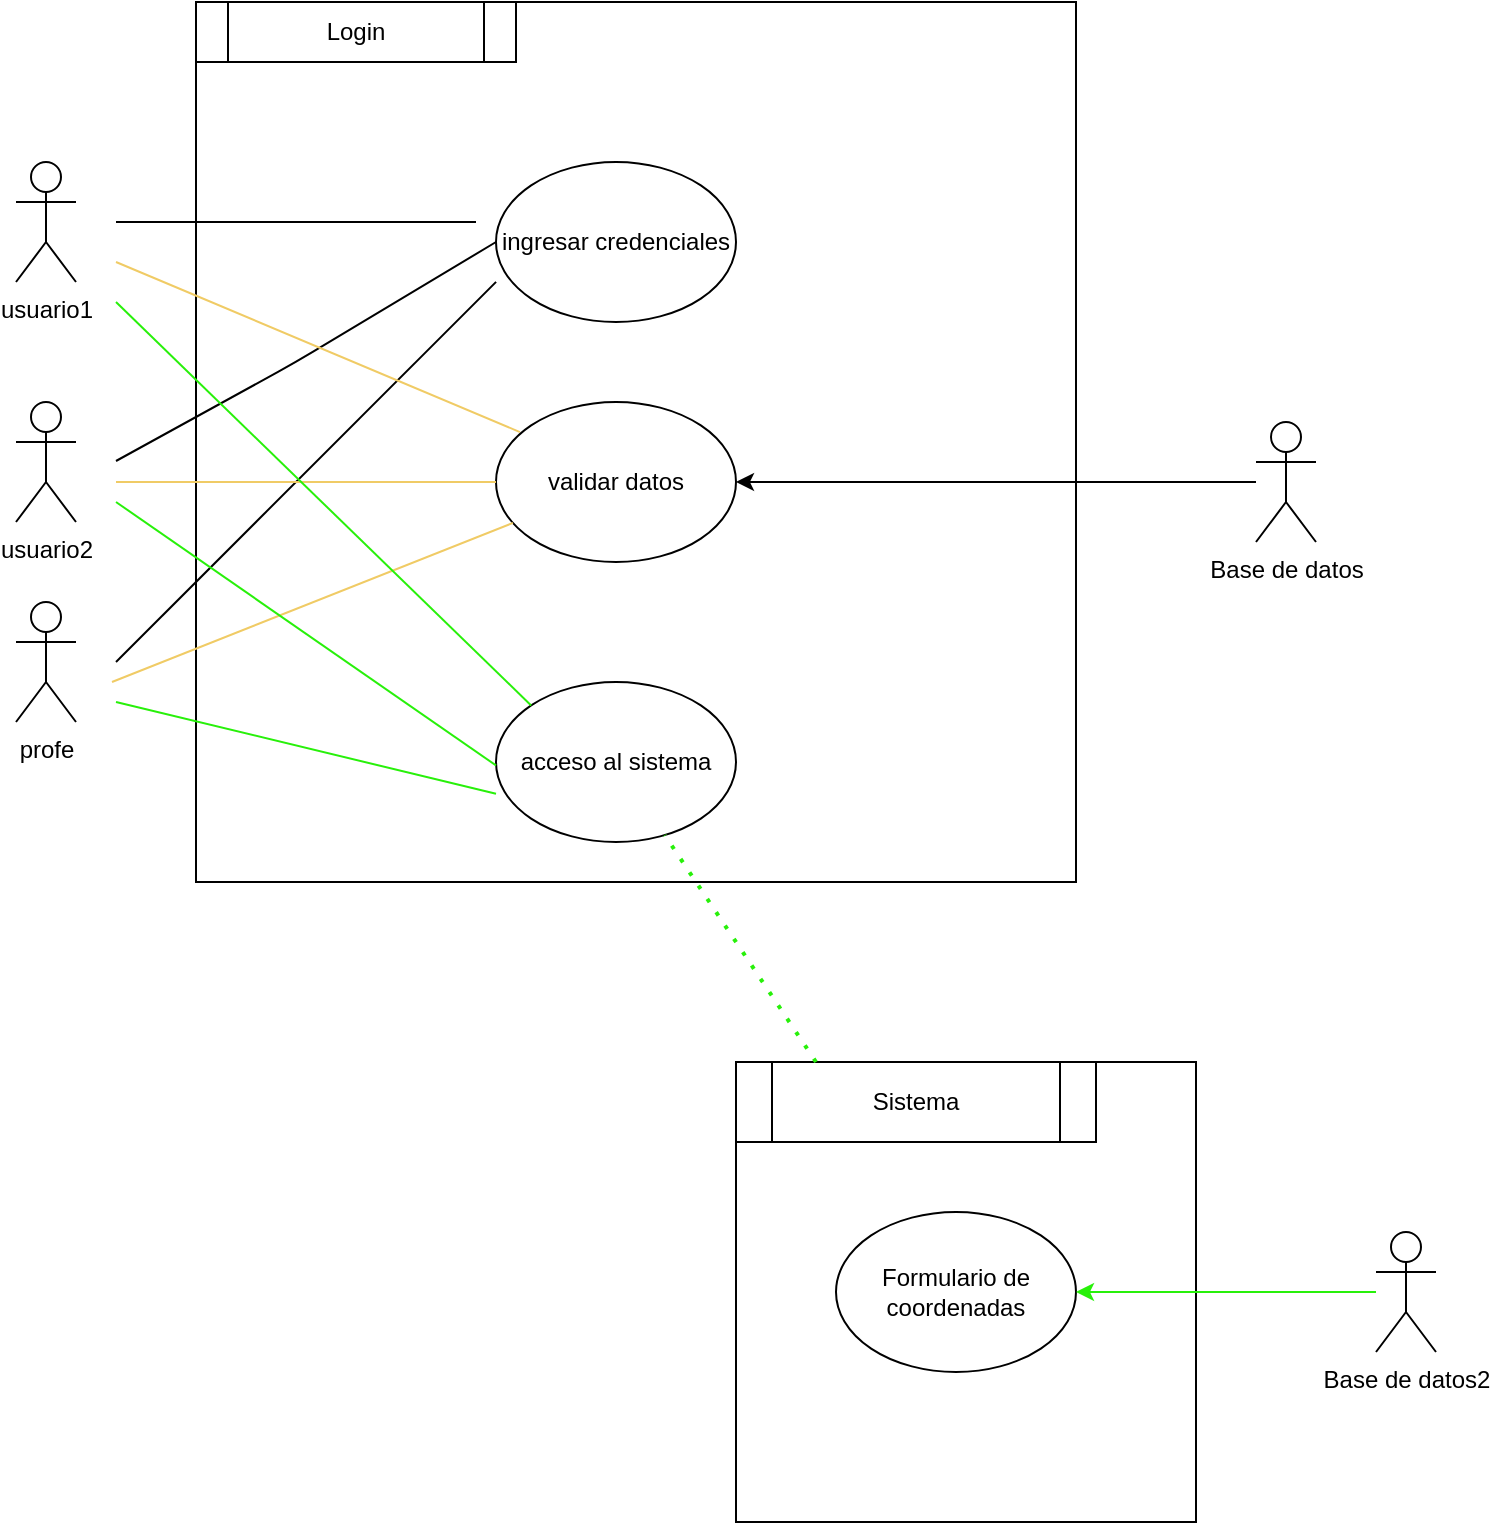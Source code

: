 <mxfile>
    <diagram id="t2S4TYQtntQy6xutY5KT" name="Page-1">
        <mxGraphModel dx="1273" dy="863" grid="1" gridSize="10" guides="1" tooltips="1" connect="1" arrows="1" fold="1" page="1" pageScale="1" pageWidth="827" pageHeight="1169" math="0" shadow="0">
            <root>
                <mxCell id="0"/>
                <mxCell id="1" parent="0"/>
                <mxCell id="2" value="usuario1" style="shape=umlActor;verticalLabelPosition=bottom;verticalAlign=top;html=1;outlineConnect=0;" vertex="1" parent="1">
                    <mxGeometry x="70" y="130" width="30" height="60" as="geometry"/>
                </mxCell>
                <mxCell id="5" value="usuario2" style="shape=umlActor;verticalLabelPosition=bottom;verticalAlign=top;html=1;outlineConnect=0;" vertex="1" parent="1">
                    <mxGeometry x="70" y="250" width="30" height="60" as="geometry"/>
                </mxCell>
                <mxCell id="6" value="profe" style="shape=umlActor;verticalLabelPosition=bottom;verticalAlign=top;html=1;outlineConnect=0;" vertex="1" parent="1">
                    <mxGeometry x="70" y="350" width="30" height="60" as="geometry"/>
                </mxCell>
                <mxCell id="8" value="" style="whiteSpace=wrap;html=1;aspect=fixed;" vertex="1" parent="1">
                    <mxGeometry x="160" y="50" width="440" height="440" as="geometry"/>
                </mxCell>
                <mxCell id="12" value="Login" style="shape=process;whiteSpace=wrap;html=1;backgroundOutline=1;" vertex="1" parent="1">
                    <mxGeometry x="160" y="50" width="160" height="30" as="geometry"/>
                </mxCell>
                <mxCell id="13" value="ingresar credenciales" style="ellipse;whiteSpace=wrap;html=1;" vertex="1" parent="1">
                    <mxGeometry x="310" y="130" width="120" height="80" as="geometry"/>
                </mxCell>
                <mxCell id="14" value="validar datos" style="ellipse;whiteSpace=wrap;html=1;" vertex="1" parent="1">
                    <mxGeometry x="310" y="250" width="120" height="80" as="geometry"/>
                </mxCell>
                <mxCell id="15" value="acceso al sistema" style="ellipse;whiteSpace=wrap;html=1;" vertex="1" parent="1">
                    <mxGeometry x="310" y="390" width="120" height="80" as="geometry"/>
                </mxCell>
                <mxCell id="21" value="" style="edgeStyle=none;html=1;entryX=1;entryY=0.5;entryDx=0;entryDy=0;" edge="1" parent="1" source="16" target="14">
                    <mxGeometry relative="1" as="geometry"/>
                </mxCell>
                <mxCell id="16" value="Base de datos" style="shape=umlActor;verticalLabelPosition=bottom;verticalAlign=top;html=1;outlineConnect=0;" vertex="1" parent="1">
                    <mxGeometry x="690" y="260" width="30" height="60" as="geometry"/>
                </mxCell>
                <mxCell id="17" value="" style="endArrow=none;html=1;" edge="1" parent="1">
                    <mxGeometry width="50" height="50" relative="1" as="geometry">
                        <mxPoint x="120" y="160" as="sourcePoint"/>
                        <mxPoint x="300" y="160" as="targetPoint"/>
                    </mxGeometry>
                </mxCell>
                <mxCell id="18" value="" style="endArrow=none;html=1;entryX=0;entryY=0.5;entryDx=0;entryDy=0;" edge="1" parent="1" target="13">
                    <mxGeometry width="50" height="50" relative="1" as="geometry">
                        <mxPoint x="120" y="279.5" as="sourcePoint"/>
                        <mxPoint x="300" y="279.5" as="targetPoint"/>
                        <Array as="points">
                            <mxPoint x="210" y="230"/>
                        </Array>
                    </mxGeometry>
                </mxCell>
                <mxCell id="20" value="" style="endArrow=none;html=1;entryX=0.341;entryY=0.318;entryDx=0;entryDy=0;entryPerimeter=0;" edge="1" parent="1" target="8">
                    <mxGeometry width="50" height="50" relative="1" as="geometry">
                        <mxPoint x="120" y="380" as="sourcePoint"/>
                        <mxPoint x="170" y="330" as="targetPoint"/>
                    </mxGeometry>
                </mxCell>
                <mxCell id="22" value="" style="endArrow=none;html=1;entryX=0.1;entryY=0.188;entryDx=0;entryDy=0;entryPerimeter=0;strokeColor=#F0CB65;" edge="1" parent="1" target="14">
                    <mxGeometry width="50" height="50" relative="1" as="geometry">
                        <mxPoint x="120" y="180" as="sourcePoint"/>
                        <mxPoint x="170" y="130" as="targetPoint"/>
                    </mxGeometry>
                </mxCell>
                <mxCell id="23" value="" style="endArrow=none;html=1;entryX=0;entryY=0.5;entryDx=0;entryDy=0;strokeColor=#F0CB65;" edge="1" parent="1" target="14">
                    <mxGeometry width="50" height="50" relative="1" as="geometry">
                        <mxPoint x="120" y="290" as="sourcePoint"/>
                        <mxPoint x="322" y="375.04" as="targetPoint"/>
                    </mxGeometry>
                </mxCell>
                <mxCell id="24" value="" style="endArrow=none;html=1;strokeColor=#F0CB65;" edge="1" parent="1" target="14">
                    <mxGeometry width="50" height="50" relative="1" as="geometry">
                        <mxPoint x="118" y="390" as="sourcePoint"/>
                        <mxPoint x="320" y="475.04" as="targetPoint"/>
                    </mxGeometry>
                </mxCell>
                <mxCell id="26" value="" style="endArrow=none;html=1;strokeColor=#28F00A;entryX=0;entryY=0;entryDx=0;entryDy=0;" edge="1" parent="1" target="15">
                    <mxGeometry width="50" height="50" relative="1" as="geometry">
                        <mxPoint x="120" y="200" as="sourcePoint"/>
                        <mxPoint x="170" y="150" as="targetPoint"/>
                    </mxGeometry>
                </mxCell>
                <mxCell id="27" value="" style="endArrow=none;html=1;strokeColor=#28F00A;entryX=0;entryY=0;entryDx=0;entryDy=0;" edge="1" parent="1">
                    <mxGeometry width="50" height="50" relative="1" as="geometry">
                        <mxPoint x="120" y="300" as="sourcePoint"/>
                        <mxPoint x="310.004" y="431.716" as="targetPoint"/>
                    </mxGeometry>
                </mxCell>
                <mxCell id="28" value="" style="endArrow=none;html=1;strokeColor=#28F00A;entryX=0;entryY=0;entryDx=0;entryDy=0;" edge="1" parent="1">
                    <mxGeometry width="50" height="50" relative="1" as="geometry">
                        <mxPoint x="120" y="400" as="sourcePoint"/>
                        <mxPoint x="310.004" y="445.856" as="targetPoint"/>
                    </mxGeometry>
                </mxCell>
                <mxCell id="30" value="" style="whiteSpace=wrap;html=1;aspect=fixed;" vertex="1" parent="1">
                    <mxGeometry x="430" y="580" width="230" height="230" as="geometry"/>
                </mxCell>
                <mxCell id="31" value="Sistema" style="shape=process;whiteSpace=wrap;html=1;backgroundOutline=1;" vertex="1" parent="1">
                    <mxGeometry x="430" y="580" width="180" height="40" as="geometry"/>
                </mxCell>
                <mxCell id="32" value="" style="endArrow=none;dashed=1;html=1;dashPattern=1 3;strokeWidth=2;strokeColor=#28F00A;" edge="1" parent="1" target="15">
                    <mxGeometry width="50" height="50" relative="1" as="geometry">
                        <mxPoint x="470" y="580" as="sourcePoint"/>
                        <mxPoint x="550" y="590" as="targetPoint"/>
                    </mxGeometry>
                </mxCell>
                <mxCell id="33" value="Formulario de coordenadas" style="ellipse;whiteSpace=wrap;html=1;" vertex="1" parent="1">
                    <mxGeometry x="480" y="655" width="120" height="80" as="geometry"/>
                </mxCell>
                <mxCell id="35" style="edgeStyle=none;html=1;strokeColor=#28F00A;" edge="1" parent="1" source="34" target="33">
                    <mxGeometry relative="1" as="geometry"/>
                </mxCell>
                <mxCell id="34" value="Base de datos2" style="shape=umlActor;verticalLabelPosition=bottom;verticalAlign=top;html=1;outlineConnect=0;" vertex="1" parent="1">
                    <mxGeometry x="750" y="665" width="30" height="60" as="geometry"/>
                </mxCell>
            </root>
        </mxGraphModel>
    </diagram>
</mxfile>